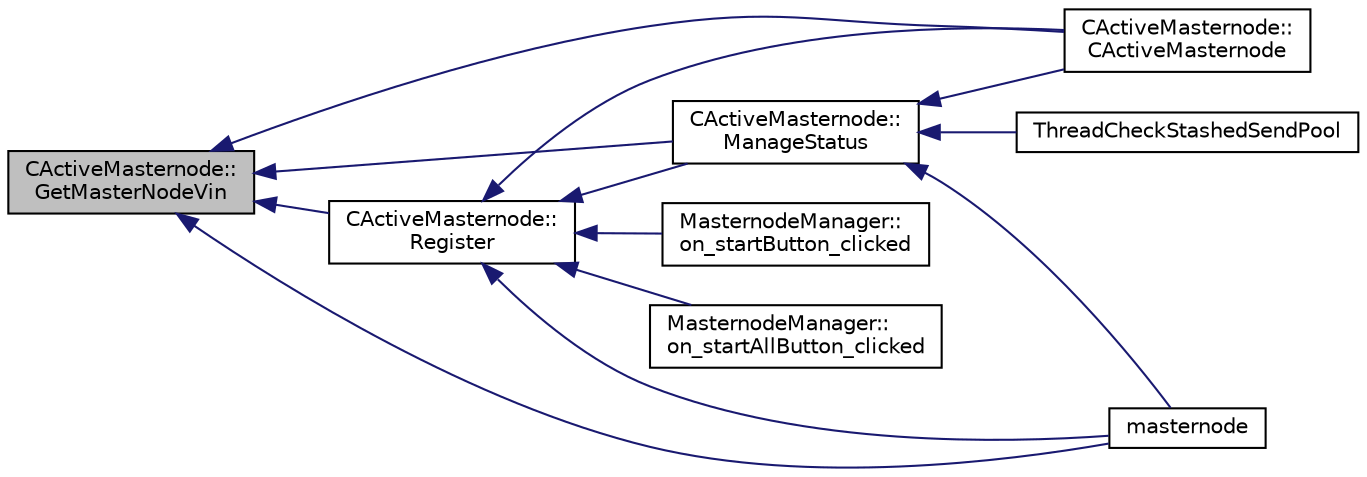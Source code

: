 digraph "CActiveMasternode::GetMasterNodeVin"
{
  edge [fontname="Helvetica",fontsize="10",labelfontname="Helvetica",labelfontsize="10"];
  node [fontname="Helvetica",fontsize="10",shape=record];
  rankdir="LR";
  Node190 [label="CActiveMasternode::\lGetMasterNodeVin",height=0.2,width=0.4,color="black", fillcolor="grey75", style="filled", fontcolor="black"];
  Node190 -> Node191 [dir="back",color="midnightblue",fontsize="10",style="solid",fontname="Helvetica"];
  Node191 [label="CActiveMasternode::\lManageStatus",height=0.2,width=0.4,color="black", fillcolor="white", style="filled",URL="$class_c_active_masternode.html#a8004b3b2100da7dcfedbd1e959633e51"];
  Node191 -> Node192 [dir="back",color="midnightblue",fontsize="10",style="solid",fontname="Helvetica"];
  Node192 [label="CActiveMasternode::\lCActiveMasternode",height=0.2,width=0.4,color="black", fillcolor="white", style="filled",URL="$class_c_active_masternode.html#a7ffb946d1b2aad0054d3b3efce8c0543"];
  Node191 -> Node193 [dir="back",color="midnightblue",fontsize="10",style="solid",fontname="Helvetica"];
  Node193 [label="masternode",height=0.2,width=0.4,color="black", fillcolor="white", style="filled",URL="$rpcstashedsend_8cpp.html#a30609e443aeb47c29ed0878d16b1b5e1"];
  Node191 -> Node194 [dir="back",color="midnightblue",fontsize="10",style="solid",fontname="Helvetica"];
  Node194 [label="ThreadCheckStashedSendPool",height=0.2,width=0.4,color="black", fillcolor="white", style="filled",URL="$stashedsend_8h.html#ab583ddc86effded8432ea5387f77d883"];
  Node190 -> Node195 [dir="back",color="midnightblue",fontsize="10",style="solid",fontname="Helvetica"];
  Node195 [label="CActiveMasternode::\lRegister",height=0.2,width=0.4,color="black", fillcolor="white", style="filled",URL="$class_c_active_masternode.html#aacd8f048772ab4f9908c11d29727063d",tooltip="Register remote Masternode. "];
  Node195 -> Node191 [dir="back",color="midnightblue",fontsize="10",style="solid",fontname="Helvetica"];
  Node195 -> Node192 [dir="back",color="midnightblue",fontsize="10",style="solid",fontname="Helvetica"];
  Node195 -> Node196 [dir="back",color="midnightblue",fontsize="10",style="solid",fontname="Helvetica"];
  Node196 [label="MasternodeManager::\lon_startButton_clicked",height=0.2,width=0.4,color="black", fillcolor="white", style="filled",URL="$class_masternode_manager.html#a83f5cf149fdaf6d7fce1a3378611c3f9"];
  Node195 -> Node197 [dir="back",color="midnightblue",fontsize="10",style="solid",fontname="Helvetica"];
  Node197 [label="MasternodeManager::\lon_startAllButton_clicked",height=0.2,width=0.4,color="black", fillcolor="white", style="filled",URL="$class_masternode_manager.html#aad77095fab625d3a02afa52696f64e2f"];
  Node195 -> Node193 [dir="back",color="midnightblue",fontsize="10",style="solid",fontname="Helvetica"];
  Node190 -> Node192 [dir="back",color="midnightblue",fontsize="10",style="solid",fontname="Helvetica"];
  Node190 -> Node193 [dir="back",color="midnightblue",fontsize="10",style="solid",fontname="Helvetica"];
}
